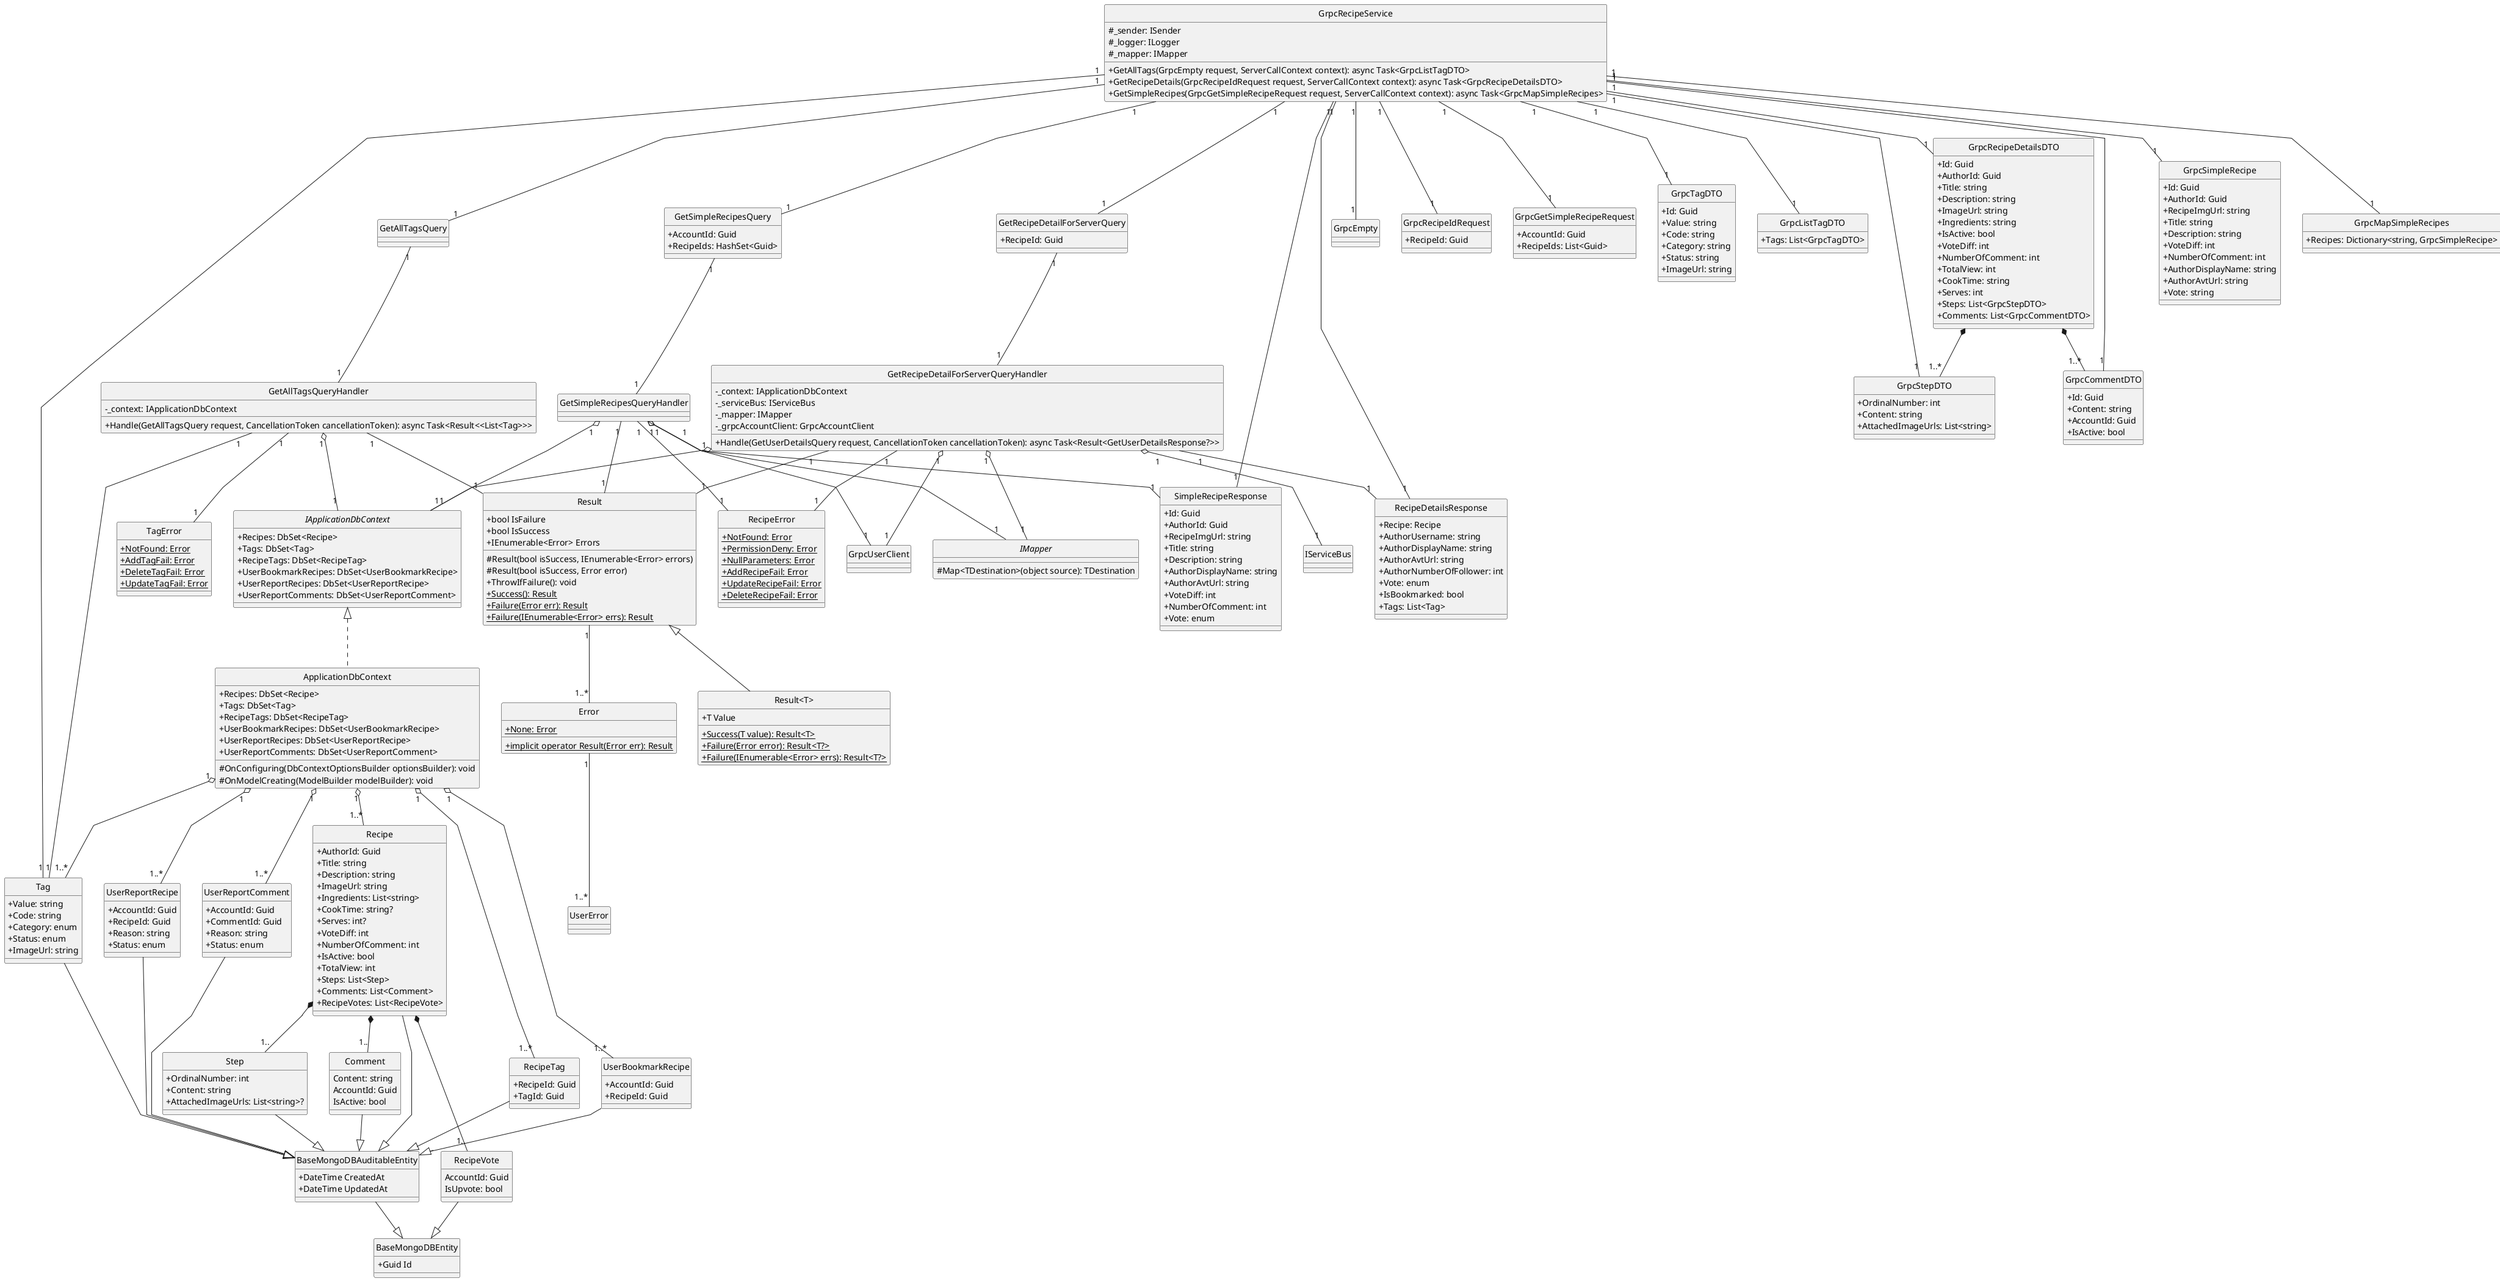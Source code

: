 @startuml GrpcRecipeSerciveClassDiagram
skinparam classAttributeIconSize 0
skinparam linetype polyline

hide circle

class GrpcRecipeService {
    #_sender: ISender
    #_logger: ILogger
    #_mapper: IMapper
    +GetAllTags(GrpcEmpty request, ServerCallContext context): async Task<GrpcListTagDTO>
    +GetRecipeDetails(GrpcRecipeIdRequest request, ServerCallContext context): async Task<GrpcRecipeDetailsDTO>
    +GetSimpleRecipes(GrpcGetSimpleRecipeRequest request, ServerCallContext context): async Task<GrpcMapSimpleRecipes>
}

class GetAllTagsQuery {
}

class GetRecipeDetailForServerQuery {
    +RecipeId: Guid
}

class GetSimpleRecipesQuery {
    +AccountId: Guid
    +RecipeIds: HashSet<Guid>
}

class GetAllTagsQueryHandler {
    -_context: IApplicationDbContext
    +Handle(GetAllTagsQuery request, CancellationToken cancellationToken): async Task<Result<<List<Tag>>> 
}

class GetRecipeDetailForServerQueryHandler {
    -_context: IApplicationDbContext
    -_serviceBus: IServiceBus
    -_mapper: IMapper
    -_grpcAccountClient: GrpcAccountClient
    +Handle(GetUserDetailsQuery request, CancellationToken cancellationToken): async Task<Result<GetUserDetailsResponse?>> 
}

interface IMapper{
    #Map<TDestination>(object source): TDestination
}

interface IApplicationDbContext {
    +Recipes: DbSet<Recipe>
    +Tags: DbSet<Tag>
    +RecipeTags: DbSet<RecipeTag>
    +UserBookmarkRecipes: DbSet<UserBookmarkRecipe>
    +UserReportRecipes: DbSet<UserReportRecipe>
    +UserReportComments: DbSet<UserReportComment>
}

class ApplicationDbContext {
    +Recipes: DbSet<Recipe>
    +Tags: DbSet<Tag>
    +RecipeTags: DbSet<RecipeTag>
    +UserBookmarkRecipes: DbSet<UserBookmarkRecipe>
    +UserReportRecipes: DbSet<UserReportRecipe>
    +UserReportComments: DbSet<UserReportComment>
    #OnConfiguring(DbContextOptionsBuilder optionsBuilder): void
    #OnModelCreating(ModelBuilder modelBuilder): void
}

class Result {
    +bool IsFailure
    +bool IsSuccess
    +IEnumerable<Error> Errors
    #Result(bool isSuccess, IEnumerable<Error> errors)
    #Result(bool isSuccess, Error error)
    +ThrowIfFailure(): void
    {static} +Success(): Result
    {static} +Failure(Error err): Result
    {static} +Failure(IEnumerable<Error> errs): Result
}

class "Result<T>" {
    +T Value
    {static} +Success(T value): Result<T>
    {static} +Failure(Error error): Result<T?>
    {static} +Failure(IEnumerable<Error> errs): Result<T?>
}

class Error {
    {static} +None: Error
    {static} +implicit operator Result(Error err): Result
}

' Grpc DTO
class GrpcEmpty{
}

class GrpcRecipeIdRequest{
    +RecipeId: Guid
}

class GrpcGetSimpleRecipeRequest{
    +AccountId: Guid
    +RecipeIds: List<Guid>
}

class GrpcTagDTO{
    +Id: Guid
    +Value: string
    +Code: string
    +Category: string
    +Status: string
    +ImageUrl: string
}

class GrpcListTagDTO{
    +Tags: List<GrpcTagDTO>
}

class GrpcRecipeDetailsDTO{
    +Id: Guid
    +AuthorId: Guid
    +Title: string
    +Description: string
    +ImageUrl: string
    +Ingredients: string
    +IsActive: bool
    +VoteDiff: int
    +NumberOfComment: int
    +TotalView: int
    +CookTime: string
    +Serves: int
    +Steps: List<GrpcStepDTO>
    +Comments: List<GrpcCommentDTO>
}

class GrpcStepDTO{
    +OrdinalNumber: int
    +Content: string
    +AttachedImageUrls: List<string>
}

class GrpcCommentDTO{
    +Id: Guid
    +Content: string
    +AccountId: Guid
    +IsActive: bool
}

class GrpcSimpleRecipe{
    +Id: Guid
    +AuthorId: Guid
    +RecipeImgUrl: string
    +Title: string
    +Description: string
    +VoteDiff: int
    +NumberOfComment: int
    +AuthorDisplayName: string
    +AuthorAvtUrl: string
    +Vote: string
}

class GrpcMapSimpleRecipes{
    +Recipes: Dictionary<string, GrpcSimpleRecipe>
}

' DTO
class RecipeDetailsResponse{
    +Recipe: Recipe
    +AuthorUsername: string
    +AuthorDisplayName: string
    +AuthorAvtUrl: string
    +AuthorNumberOfFollower: int
    +Vote: enum
    +IsBookmarked: bool
    +Tags: List<Tag>
}

class SimpleRecipeResponse{
    +Id: Guid
    +AuthorId: Guid
    +RecipeImgUrl: string
    +Title: string
    +Description: string
    +AuthorDisplayName: string
    +AuthorAvtUrl: string
    +VoteDiff: int
    +NumberOfComment: int
    +Vote: enum
}

class RecipeError {
    {static} +NotFound: Error
    {static} +PermissionDeny: Error
    {static} +NullParameters: Error
    {static} +AddRecipeFail: Error
    {static} +UpdateRecipeFail: Error
    {static} +DeleteRecipeFail: Error
}

class TagError {
    {static} +NotFound: Error
    {static} +AddTagFail: Error
    {static} +DeleteTagFail: Error
    {static} +UpdateTagFail: Error
}

class BaseMongoDBEntity {
    +Guid Id
}

class BaseMongoDBAuditableEntity{
    +DateTime CreatedAt
    +DateTime UpdatedAt
}

class Recipe {
    +AuthorId: Guid
    +Title: string
    +Description: string
    +ImageUrl: string
    +Ingredients: List<string>
    +CookTime: string?
    +Serves: int?
    +VoteDiff: int
    +NumberOfComment: int
    +IsActive: bool
    +TotalView: int
    +Steps: List<Step>
    +Comments: List<Comment>
    +RecipeVotes: List<RecipeVote>
}

class Step{
    +OrdinalNumber: int
    +Content: string
    +AttachedImageUrls: List<string>?
}

class Comment{
    Content: string
    AccountId: Guid
    IsActive: bool
}

class RecipeVote{
    AccountId: Guid
    IsUpvote: bool
}

class Tag{
    +Value: string
    +Code: string
    +Category: enum
    +Status: enum
    +ImageUrl: string
}

class RecipeTag{
    +RecipeId: Guid
    +TagId: Guid
}

class UserBookmarkRecipe{
    +AccountId: Guid
    +RecipeId: Guid
}

class UserReportRecipe{
    +AccountId: Guid
    +RecipeId: Guid
    +Reason: string
    +Status: enum
}

class UserReportComment{
    +AccountId: Guid
    +CommentId: Guid
    +Reason: string
    +Status: enum
}

GrpcRecipeService -[hidden]down-|> GetAllTagsQuery
GrpcRecipeService -[hidden]down-|> GetRecipeDetailForServerQuery
GrpcRecipeService -[hidden]down-|> GetSimpleRecipesQuery

GetAllTagsQuery -[hidden]down-|> GetAllTagsQueryHandler
GetRecipeDetailForServerQuery -[hidden]down-|> GetRecipeDetailForServerQueryHandler
GetSimpleRecipesQuery -[hidden]down-|> GetSimpleRecipesQueryHandler


GrpcRecipeService "1"--"1" GrpcEmpty
GrpcRecipeService "1"--"1" GrpcTagDTO
GrpcRecipeService "1"--"1" GrpcListTagDTO
GrpcRecipeService "1"--"1" Tag
GrpcRecipeService "1"--"1" GetAllTagsQuery

GrpcRecipeService "1"--"1" GrpcRecipeIdRequest
GrpcRecipeService "1"--"1" GrpcRecipeDetailsDTO
GrpcRecipeService "1"--"1" GrpcStepDTO
GrpcRecipeService "1"--"1" GrpcCommentDTO
GrpcRecipeService "1"--"1" RecipeDetailsResponse
GrpcRecipeService "1"--"1" GetRecipeDetailForServerQuery

GrpcRecipeService "1"--"1" GrpcGetSimpleRecipeRequest
GrpcRecipeService "1"--"1" GrpcMapSimpleRecipes
GrpcRecipeService "1"--"1" GrpcSimpleRecipe
GrpcRecipeService "1"--"1" SimpleRecipeResponse
GrpcRecipeService "1"--"1" GetSimpleRecipesQuery

GetAllTagsQueryHandler "1"--"1" GetAllTagsQuery
GetAllTagsQueryHandler "1"--"1" Tag
GetAllTagsQueryHandler "1"--"1" Result
GetAllTagsQueryHandler "1" o-- "1" IApplicationDbContext
GetAllTagsQueryHandler "1"--"1" TagError

GetRecipeDetailForServerQueryHandler "1"--"1" GetRecipeDetailForServerQuery
GetRecipeDetailForServerQueryHandler "1"--"1" RecipeDetailsResponse
GetRecipeDetailForServerQueryHandler "1"--"1" Result
GetRecipeDetailForServerQueryHandler "1" o-- "1" IApplicationDbContext
GetRecipeDetailForServerQueryHandler "1" o-- "1" IMapper
GetRecipeDetailForServerQueryHandler "1" o-- "1" IServiceBus
GetRecipeDetailForServerQueryHandler "1" o-- "1" GrpcUserClient
GetRecipeDetailForServerQueryHandler "1"--"1" RecipeError

GetSimpleRecipesQueryHandler "1"--"1" GetSimpleRecipesQuery
GetSimpleRecipesQueryHandler "1"--"1" SimpleRecipeResponse
GetSimpleRecipesQueryHandler "1"--"1" Result
GetSimpleRecipesQueryHandler "1" o-- "1" IApplicationDbContext
GetSimpleRecipesQueryHandler "1" o-- "1" IMapper
GetSimpleRecipesQueryHandler "1" o-- "1" GrpcUserClient
GetSimpleRecipesQueryHandler "1"--"1" RecipeError

IApplicationDbContext <|.. ApplicationDbContext

Result "1" --"1..*" Error
Result <|-- "Result<T>"
Error "1" --"1..*" UserError

ApplicationDbContext "1" o--"1..*" Recipe
ApplicationDbContext "1" o--"1..*" Tag
ApplicationDbContext "1" o--"1..*" RecipeTag
ApplicationDbContext "1" o--"1..*" UserBookmarkRecipe
ApplicationDbContext "1" o--"1..*" UserReportComment
ApplicationDbContext "1" o--"1..*" UserReportRecipe

Recipe --|> BaseMongoDBAuditableEntity
Step --|> BaseMongoDBAuditableEntity
Comment --|> BaseMongoDBAuditableEntity
RecipeVote --|> BaseMongoDBEntity
Tag --|> BaseMongoDBAuditableEntity
RecipeTag --|> BaseMongoDBAuditableEntity
UserBookmarkRecipe --|> BaseMongoDBAuditableEntity
UserReportRecipe --|> BaseMongoDBAuditableEntity
UserReportComment --|> BaseMongoDBAuditableEntity

Recipe *--"1.." Step
Recipe *--"1.." Comment
Recipe *--"1.." RecipeVote

GrpcRecipeDetailsDTO *--"1..*" GrpcStepDTO
GrpcRecipeDetailsDTO *--"1..*" GrpcCommentDTO

BaseMongoDBAuditableEntity --|> BaseMongoDBEntity
@enduml